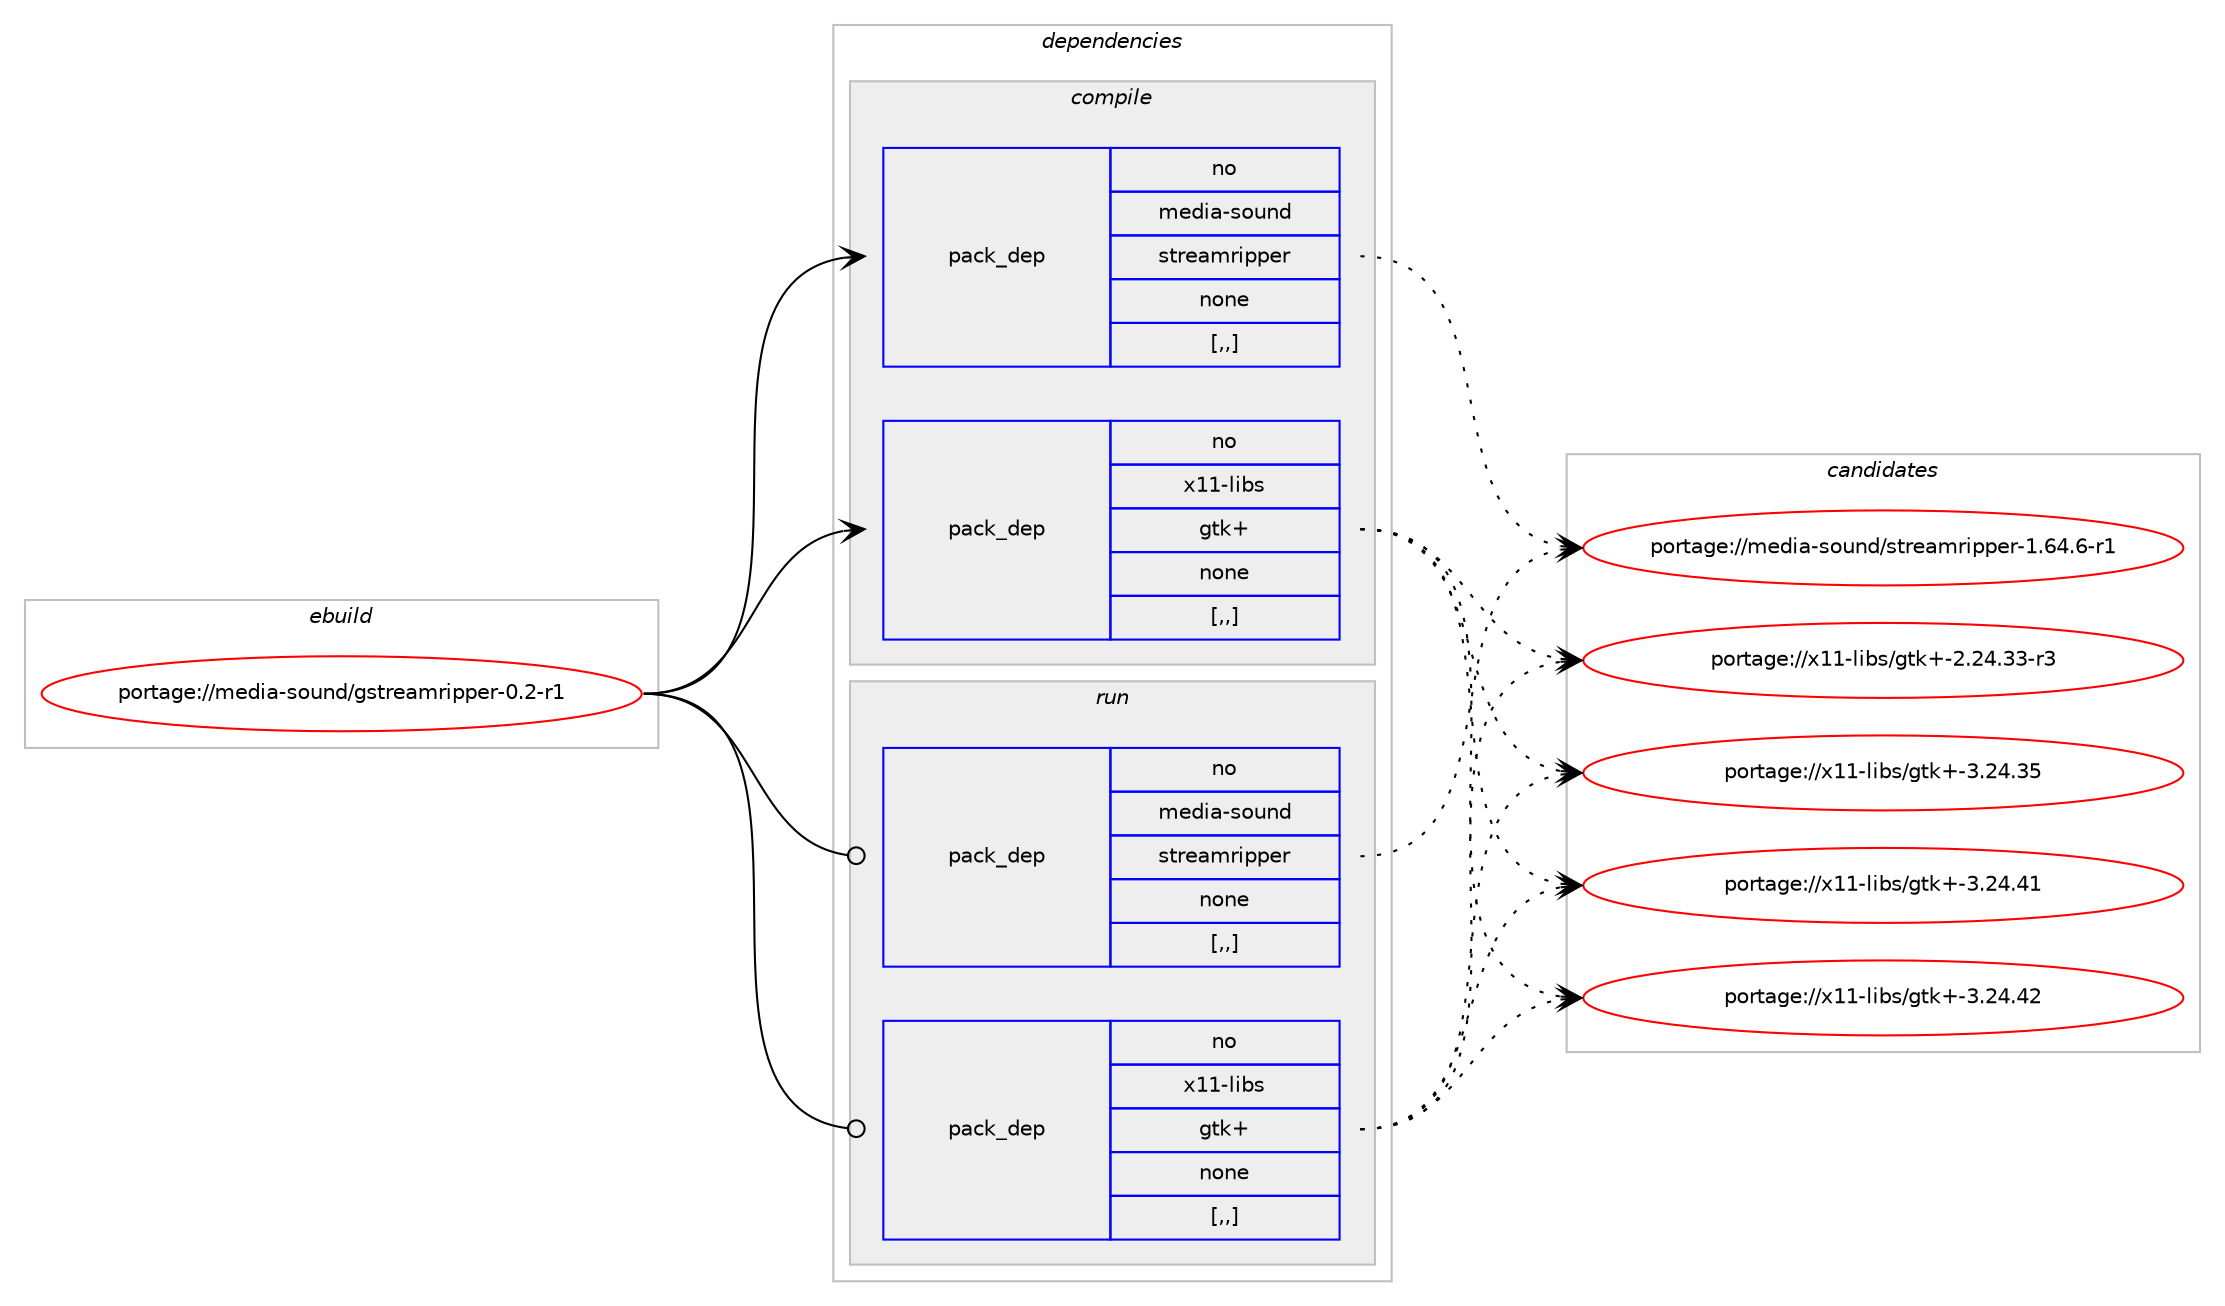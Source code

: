 digraph prolog {

# *************
# Graph options
# *************

newrank=true;
concentrate=true;
compound=true;
graph [rankdir=LR,fontname=Helvetica,fontsize=10,ranksep=1.5];#, ranksep=2.5, nodesep=0.2];
edge  [arrowhead=vee];
node  [fontname=Helvetica,fontsize=10];

# **********
# The ebuild
# **********

subgraph cluster_leftcol {
color=gray;
rank=same;
label=<<i>ebuild</i>>;
id [label="portage://media-sound/gstreamripper-0.2-r1", color=red, width=4, href="../media-sound/gstreamripper-0.2-r1.svg"];
}

# ****************
# The dependencies
# ****************

subgraph cluster_midcol {
color=gray;
label=<<i>dependencies</i>>;
subgraph cluster_compile {
fillcolor="#eeeeee";
style=filled;
label=<<i>compile</i>>;
subgraph pack227657 {
dependency308031 [label=<<TABLE BORDER="0" CELLBORDER="1" CELLSPACING="0" CELLPADDING="4" WIDTH="220"><TR><TD ROWSPAN="6" CELLPADDING="30">pack_dep</TD></TR><TR><TD WIDTH="110">no</TD></TR><TR><TD>media-sound</TD></TR><TR><TD>streamripper</TD></TR><TR><TD>none</TD></TR><TR><TD>[,,]</TD></TR></TABLE>>, shape=none, color=blue];
}
id:e -> dependency308031:w [weight=20,style="solid",arrowhead="vee"];
subgraph pack227658 {
dependency308032 [label=<<TABLE BORDER="0" CELLBORDER="1" CELLSPACING="0" CELLPADDING="4" WIDTH="220"><TR><TD ROWSPAN="6" CELLPADDING="30">pack_dep</TD></TR><TR><TD WIDTH="110">no</TD></TR><TR><TD>x11-libs</TD></TR><TR><TD>gtk+</TD></TR><TR><TD>none</TD></TR><TR><TD>[,,]</TD></TR></TABLE>>, shape=none, color=blue];
}
id:e -> dependency308032:w [weight=20,style="solid",arrowhead="vee"];
}
subgraph cluster_compileandrun {
fillcolor="#eeeeee";
style=filled;
label=<<i>compile and run</i>>;
}
subgraph cluster_run {
fillcolor="#eeeeee";
style=filled;
label=<<i>run</i>>;
subgraph pack227659 {
dependency308033 [label=<<TABLE BORDER="0" CELLBORDER="1" CELLSPACING="0" CELLPADDING="4" WIDTH="220"><TR><TD ROWSPAN="6" CELLPADDING="30">pack_dep</TD></TR><TR><TD WIDTH="110">no</TD></TR><TR><TD>media-sound</TD></TR><TR><TD>streamripper</TD></TR><TR><TD>none</TD></TR><TR><TD>[,,]</TD></TR></TABLE>>, shape=none, color=blue];
}
id:e -> dependency308033:w [weight=20,style="solid",arrowhead="odot"];
subgraph pack227660 {
dependency308034 [label=<<TABLE BORDER="0" CELLBORDER="1" CELLSPACING="0" CELLPADDING="4" WIDTH="220"><TR><TD ROWSPAN="6" CELLPADDING="30">pack_dep</TD></TR><TR><TD WIDTH="110">no</TD></TR><TR><TD>x11-libs</TD></TR><TR><TD>gtk+</TD></TR><TR><TD>none</TD></TR><TR><TD>[,,]</TD></TR></TABLE>>, shape=none, color=blue];
}
id:e -> dependency308034:w [weight=20,style="solid",arrowhead="odot"];
}
}

# **************
# The candidates
# **************

subgraph cluster_choices {
rank=same;
color=gray;
label=<<i>candidates</i>>;

subgraph choice227657 {
color=black;
nodesep=1;
choice10910110010597451151111171101004711511611410197109114105112112101114454946545246544511449 [label="portage://media-sound/streamripper-1.64.6-r1", color=red, width=4,href="../media-sound/streamripper-1.64.6-r1.svg"];
dependency308031:e -> choice10910110010597451151111171101004711511611410197109114105112112101114454946545246544511449:w [style=dotted,weight="100"];
}
subgraph choice227658 {
color=black;
nodesep=1;
choice12049494510810598115471031161074345504650524651514511451 [label="portage://x11-libs/gtk+-2.24.33-r3", color=red, width=4,href="../x11-libs/gtk+-2.24.33-r3.svg"];
choice1204949451081059811547103116107434551465052465153 [label="portage://x11-libs/gtk+-3.24.35", color=red, width=4,href="../x11-libs/gtk+-3.24.35.svg"];
choice1204949451081059811547103116107434551465052465249 [label="portage://x11-libs/gtk+-3.24.41", color=red, width=4,href="../x11-libs/gtk+-3.24.41.svg"];
choice1204949451081059811547103116107434551465052465250 [label="portage://x11-libs/gtk+-3.24.42", color=red, width=4,href="../x11-libs/gtk+-3.24.42.svg"];
dependency308032:e -> choice12049494510810598115471031161074345504650524651514511451:w [style=dotted,weight="100"];
dependency308032:e -> choice1204949451081059811547103116107434551465052465153:w [style=dotted,weight="100"];
dependency308032:e -> choice1204949451081059811547103116107434551465052465249:w [style=dotted,weight="100"];
dependency308032:e -> choice1204949451081059811547103116107434551465052465250:w [style=dotted,weight="100"];
}
subgraph choice227659 {
color=black;
nodesep=1;
choice10910110010597451151111171101004711511611410197109114105112112101114454946545246544511449 [label="portage://media-sound/streamripper-1.64.6-r1", color=red, width=4,href="../media-sound/streamripper-1.64.6-r1.svg"];
dependency308033:e -> choice10910110010597451151111171101004711511611410197109114105112112101114454946545246544511449:w [style=dotted,weight="100"];
}
subgraph choice227660 {
color=black;
nodesep=1;
choice12049494510810598115471031161074345504650524651514511451 [label="portage://x11-libs/gtk+-2.24.33-r3", color=red, width=4,href="../x11-libs/gtk+-2.24.33-r3.svg"];
choice1204949451081059811547103116107434551465052465153 [label="portage://x11-libs/gtk+-3.24.35", color=red, width=4,href="../x11-libs/gtk+-3.24.35.svg"];
choice1204949451081059811547103116107434551465052465249 [label="portage://x11-libs/gtk+-3.24.41", color=red, width=4,href="../x11-libs/gtk+-3.24.41.svg"];
choice1204949451081059811547103116107434551465052465250 [label="portage://x11-libs/gtk+-3.24.42", color=red, width=4,href="../x11-libs/gtk+-3.24.42.svg"];
dependency308034:e -> choice12049494510810598115471031161074345504650524651514511451:w [style=dotted,weight="100"];
dependency308034:e -> choice1204949451081059811547103116107434551465052465153:w [style=dotted,weight="100"];
dependency308034:e -> choice1204949451081059811547103116107434551465052465249:w [style=dotted,weight="100"];
dependency308034:e -> choice1204949451081059811547103116107434551465052465250:w [style=dotted,weight="100"];
}
}

}
